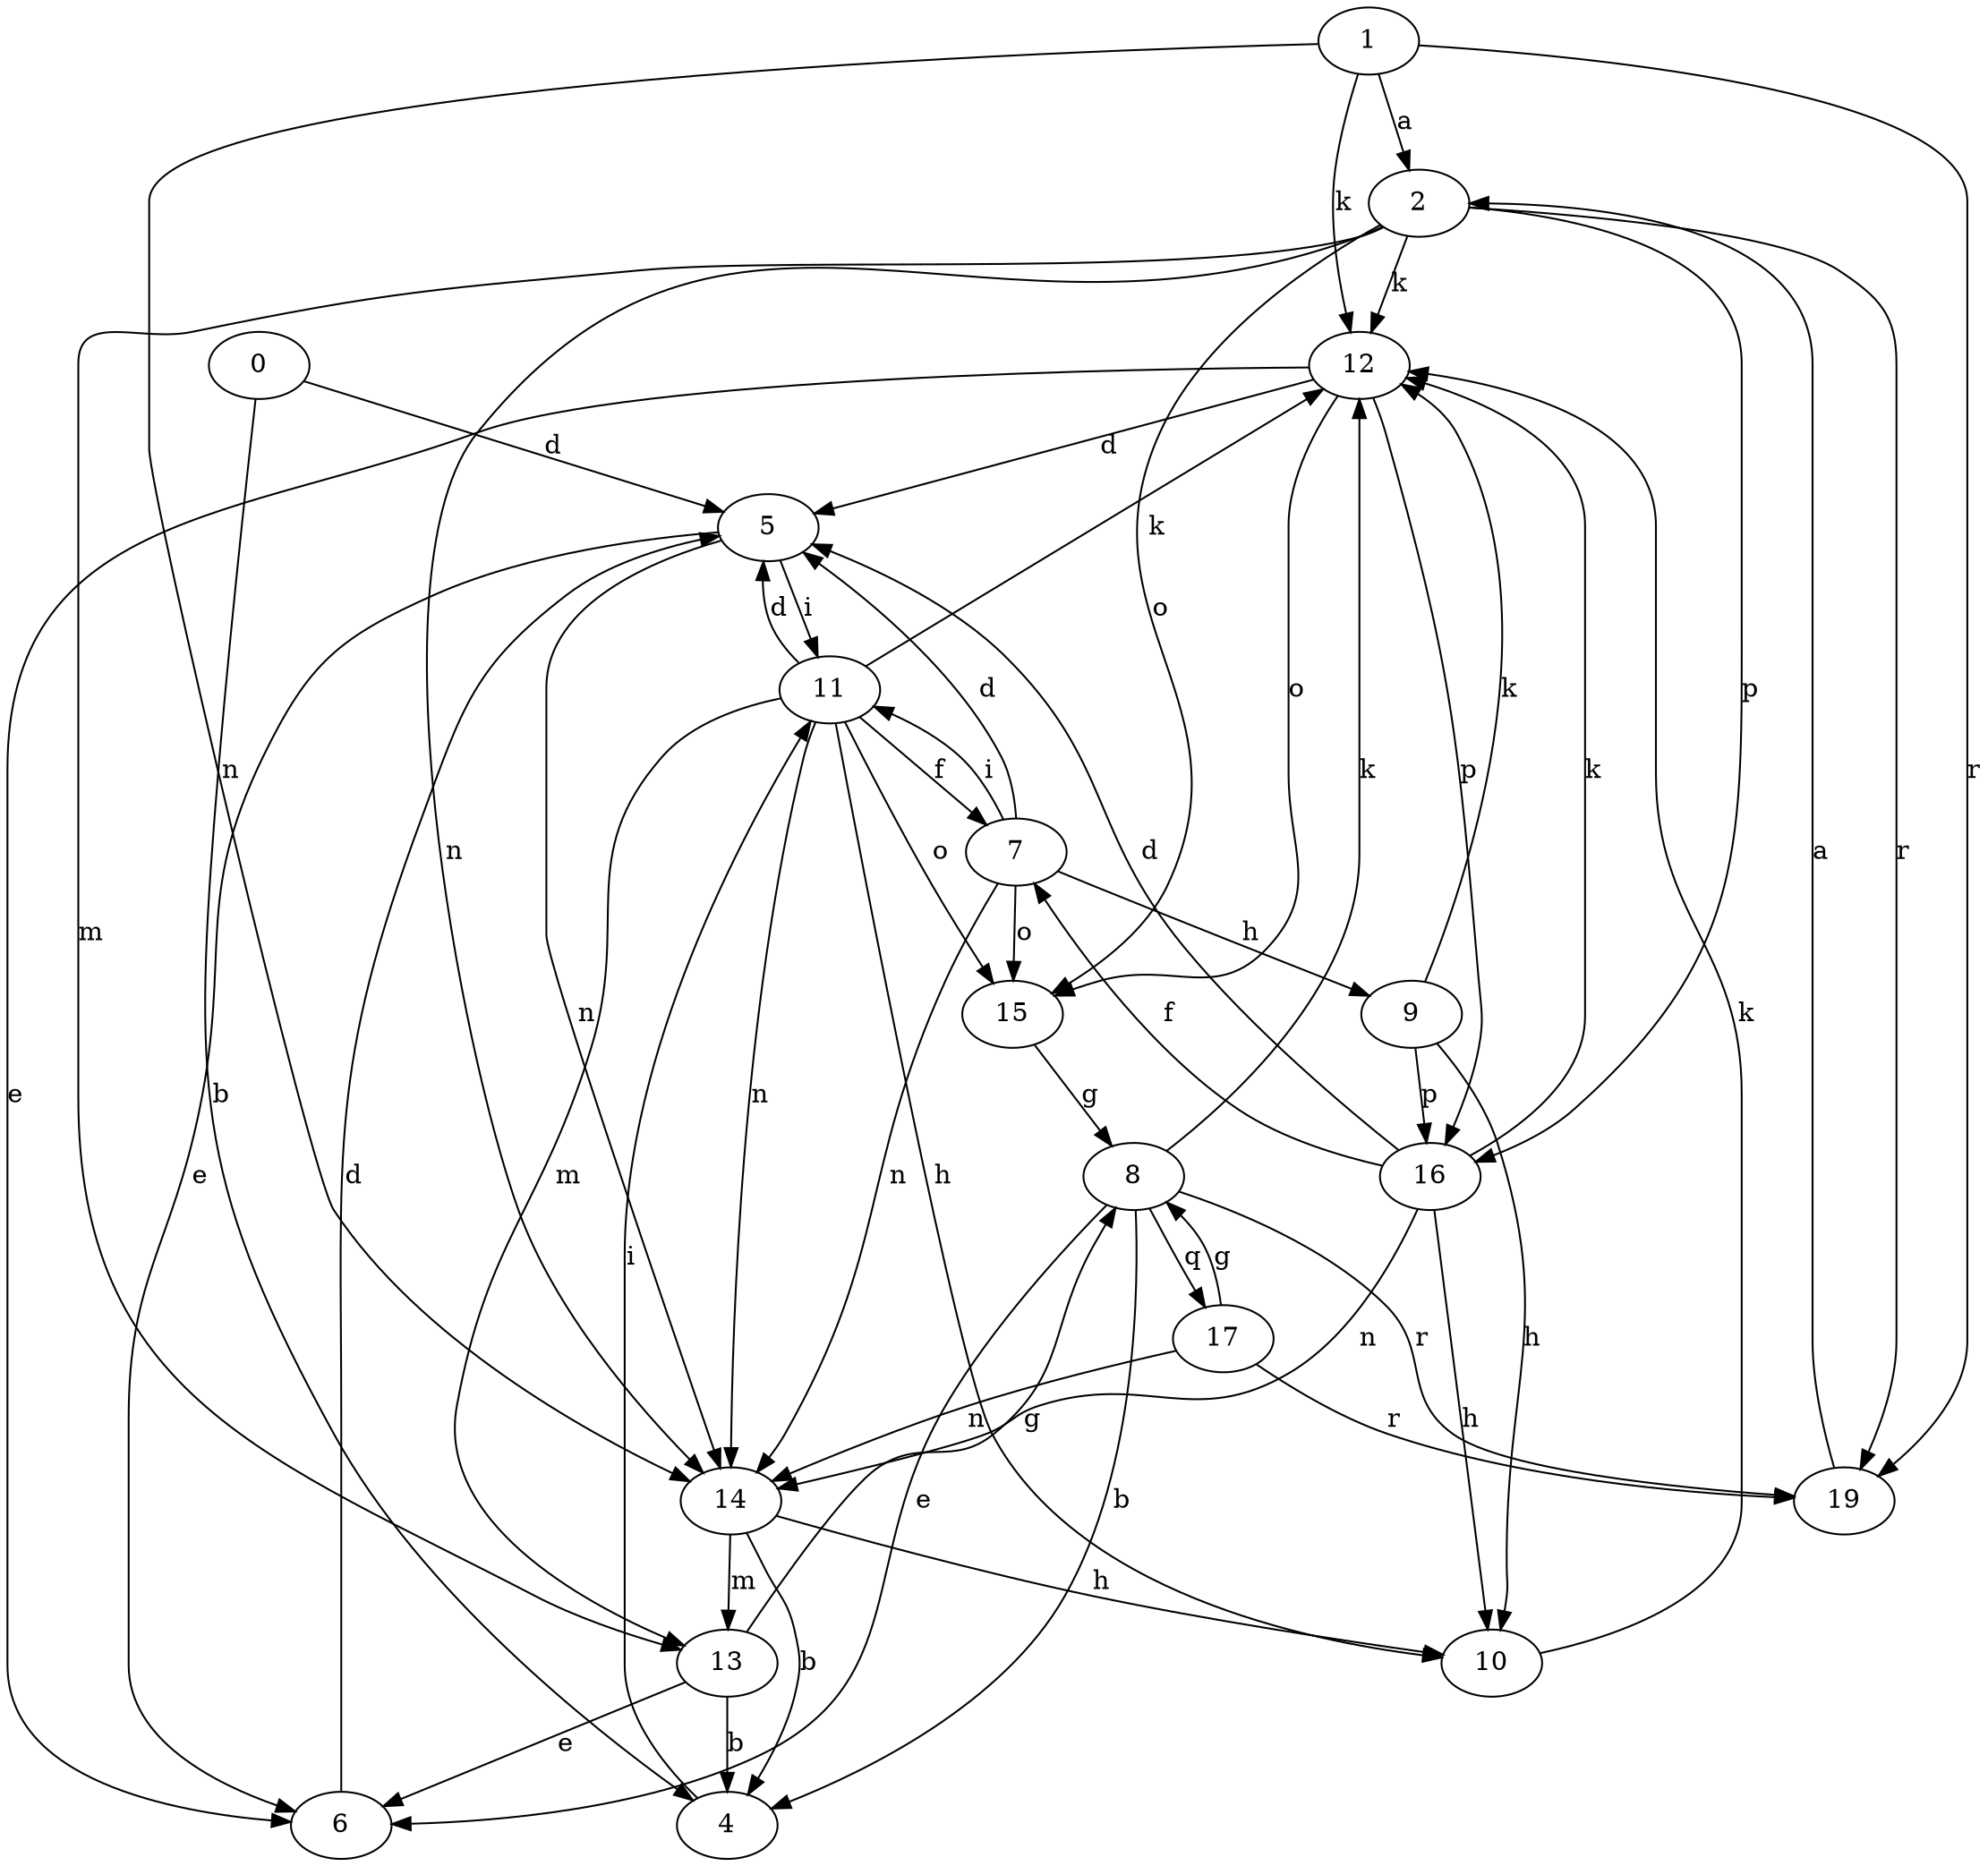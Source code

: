 strict digraph  {
1;
2;
0;
4;
5;
6;
7;
8;
9;
10;
11;
12;
13;
14;
15;
16;
17;
19;
1 -> 2  [label=a];
1 -> 12  [label=k];
1 -> 14  [label=n];
1 -> 19  [label=r];
2 -> 12  [label=k];
2 -> 13  [label=m];
2 -> 14  [label=n];
2 -> 15  [label=o];
2 -> 16  [label=p];
2 -> 19  [label=r];
0 -> 4  [label=b];
0 -> 5  [label=d];
4 -> 11  [label=i];
5 -> 6  [label=e];
5 -> 11  [label=i];
5 -> 14  [label=n];
6 -> 5  [label=d];
7 -> 5  [label=d];
7 -> 9  [label=h];
7 -> 11  [label=i];
7 -> 14  [label=n];
7 -> 15  [label=o];
8 -> 4  [label=b];
8 -> 6  [label=e];
8 -> 12  [label=k];
8 -> 17  [label=q];
8 -> 19  [label=r];
9 -> 10  [label=h];
9 -> 12  [label=k];
9 -> 16  [label=p];
10 -> 12  [label=k];
11 -> 5  [label=d];
11 -> 7  [label=f];
11 -> 10  [label=h];
11 -> 12  [label=k];
11 -> 13  [label=m];
11 -> 14  [label=n];
11 -> 15  [label=o];
12 -> 5  [label=d];
12 -> 6  [label=e];
12 -> 15  [label=o];
12 -> 16  [label=p];
13 -> 4  [label=b];
13 -> 6  [label=e];
13 -> 8  [label=g];
14 -> 4  [label=b];
14 -> 10  [label=h];
14 -> 13  [label=m];
15 -> 8  [label=g];
16 -> 5  [label=d];
16 -> 7  [label=f];
16 -> 10  [label=h];
16 -> 12  [label=k];
16 -> 14  [label=n];
17 -> 8  [label=g];
17 -> 14  [label=n];
17 -> 19  [label=r];
19 -> 2  [label=a];
}

